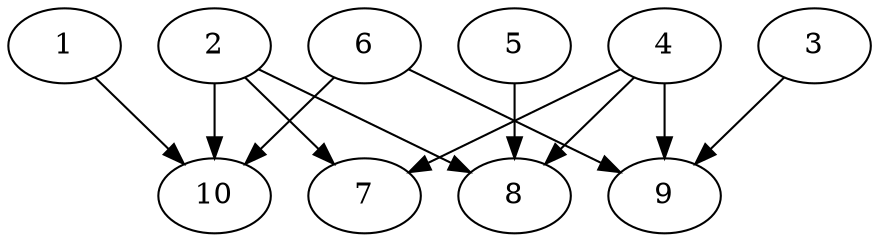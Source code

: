 // DAG automatically generated by daggen at Thu Oct  3 13:58:05 2019
// ./daggen --dot -n 10 --ccr 0.4 --fat 0.7 --regular 0.5 --density 0.5 --mindata 5242880 --maxdata 52428800 
digraph G {
  1 [size="126853120", alpha="0.20", expect_size="50741248"] 
  1 -> 10 [size ="50741248"]
  2 [size="23613440", alpha="0.08", expect_size="9445376"] 
  2 -> 7 [size ="9445376"]
  2 -> 8 [size ="9445376"]
  2 -> 10 [size ="9445376"]
  3 [size="46958080", alpha="0.01", expect_size="18783232"] 
  3 -> 9 [size ="18783232"]
  4 [size="22868480", alpha="0.00", expect_size="9147392"] 
  4 -> 7 [size ="9147392"]
  4 -> 8 [size ="9147392"]
  4 -> 9 [size ="9147392"]
  5 [size="44339200", alpha="0.01", expect_size="17735680"] 
  5 -> 8 [size ="17735680"]
  6 [size="80901120", alpha="0.14", expect_size="32360448"] 
  6 -> 9 [size ="32360448"]
  6 -> 10 [size ="32360448"]
  7 [size="104847360", alpha="0.01", expect_size="41938944"] 
  8 [size="64440320", alpha="0.09", expect_size="25776128"] 
  9 [size="39119360", alpha="0.04", expect_size="15647744"] 
  10 [size="52976640", alpha="0.18", expect_size="21190656"] 
}
